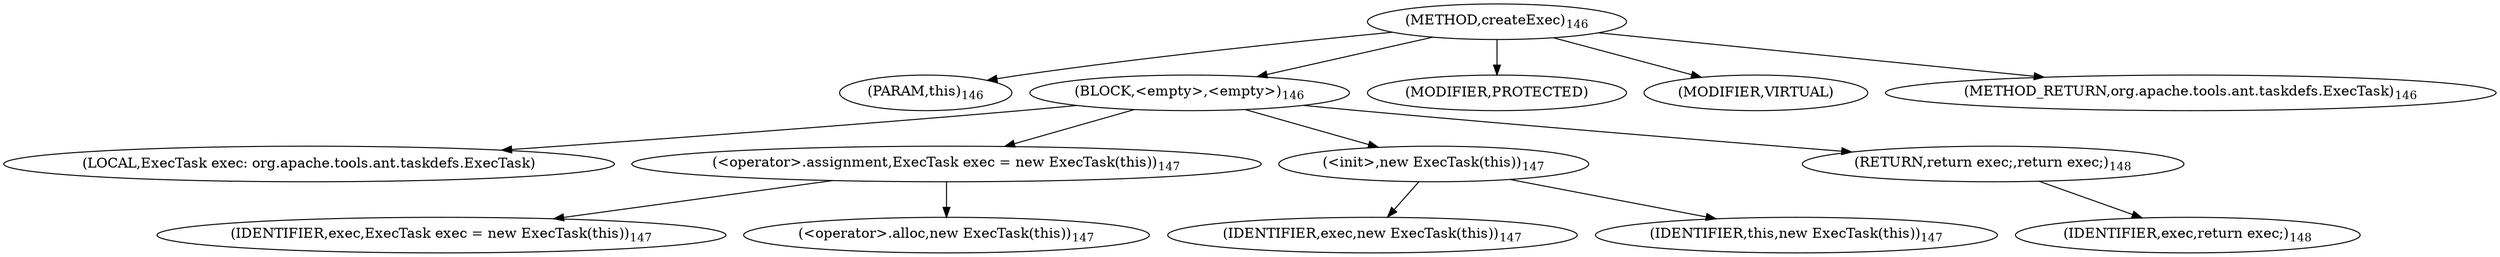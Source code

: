 digraph "createExec" {  
"261" [label = <(METHOD,createExec)<SUB>146</SUB>> ]
"12" [label = <(PARAM,this)<SUB>146</SUB>> ]
"262" [label = <(BLOCK,&lt;empty&gt;,&lt;empty&gt;)<SUB>146</SUB>> ]
"14" [label = <(LOCAL,ExecTask exec: org.apache.tools.ant.taskdefs.ExecTask)> ]
"263" [label = <(&lt;operator&gt;.assignment,ExecTask exec = new ExecTask(this))<SUB>147</SUB>> ]
"264" [label = <(IDENTIFIER,exec,ExecTask exec = new ExecTask(this))<SUB>147</SUB>> ]
"265" [label = <(&lt;operator&gt;.alloc,new ExecTask(this))<SUB>147</SUB>> ]
"266" [label = <(&lt;init&gt;,new ExecTask(this))<SUB>147</SUB>> ]
"13" [label = <(IDENTIFIER,exec,new ExecTask(this))<SUB>147</SUB>> ]
"11" [label = <(IDENTIFIER,this,new ExecTask(this))<SUB>147</SUB>> ]
"267" [label = <(RETURN,return exec;,return exec;)<SUB>148</SUB>> ]
"268" [label = <(IDENTIFIER,exec,return exec;)<SUB>148</SUB>> ]
"269" [label = <(MODIFIER,PROTECTED)> ]
"270" [label = <(MODIFIER,VIRTUAL)> ]
"271" [label = <(METHOD_RETURN,org.apache.tools.ant.taskdefs.ExecTask)<SUB>146</SUB>> ]
  "261" -> "12" 
  "261" -> "262" 
  "261" -> "269" 
  "261" -> "270" 
  "261" -> "271" 
  "262" -> "14" 
  "262" -> "263" 
  "262" -> "266" 
  "262" -> "267" 
  "263" -> "264" 
  "263" -> "265" 
  "266" -> "13" 
  "266" -> "11" 
  "267" -> "268" 
}
